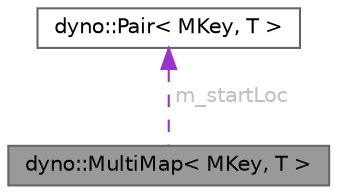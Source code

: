 digraph "dyno::MultiMap&lt; MKey, T &gt;"
{
 // LATEX_PDF_SIZE
  bgcolor="transparent";
  edge [fontname=Helvetica,fontsize=10,labelfontname=Helvetica,labelfontsize=10];
  node [fontname=Helvetica,fontsize=10,shape=box,height=0.2,width=0.4];
  Node1 [id="Node000001",label="dyno::MultiMap\< MKey, T \>",height=0.2,width=0.4,color="gray40", fillcolor="grey60", style="filled", fontcolor="black",tooltip="An CPU/GPU implementation of the standard multimap suitable for small-size data."];
  Node2 -> Node1 [id="edge1_Node000001_Node000002",dir="back",color="darkorchid3",style="dashed",tooltip=" ",label=" m_startLoc",fontcolor="grey" ];
  Node2 [id="Node000002",label="dyno::Pair\< MKey, T \>",height=0.2,width=0.4,color="gray40", fillcolor="white", style="filled",URL="$classdyno_1_1_pair.html",tooltip=" "];
}
